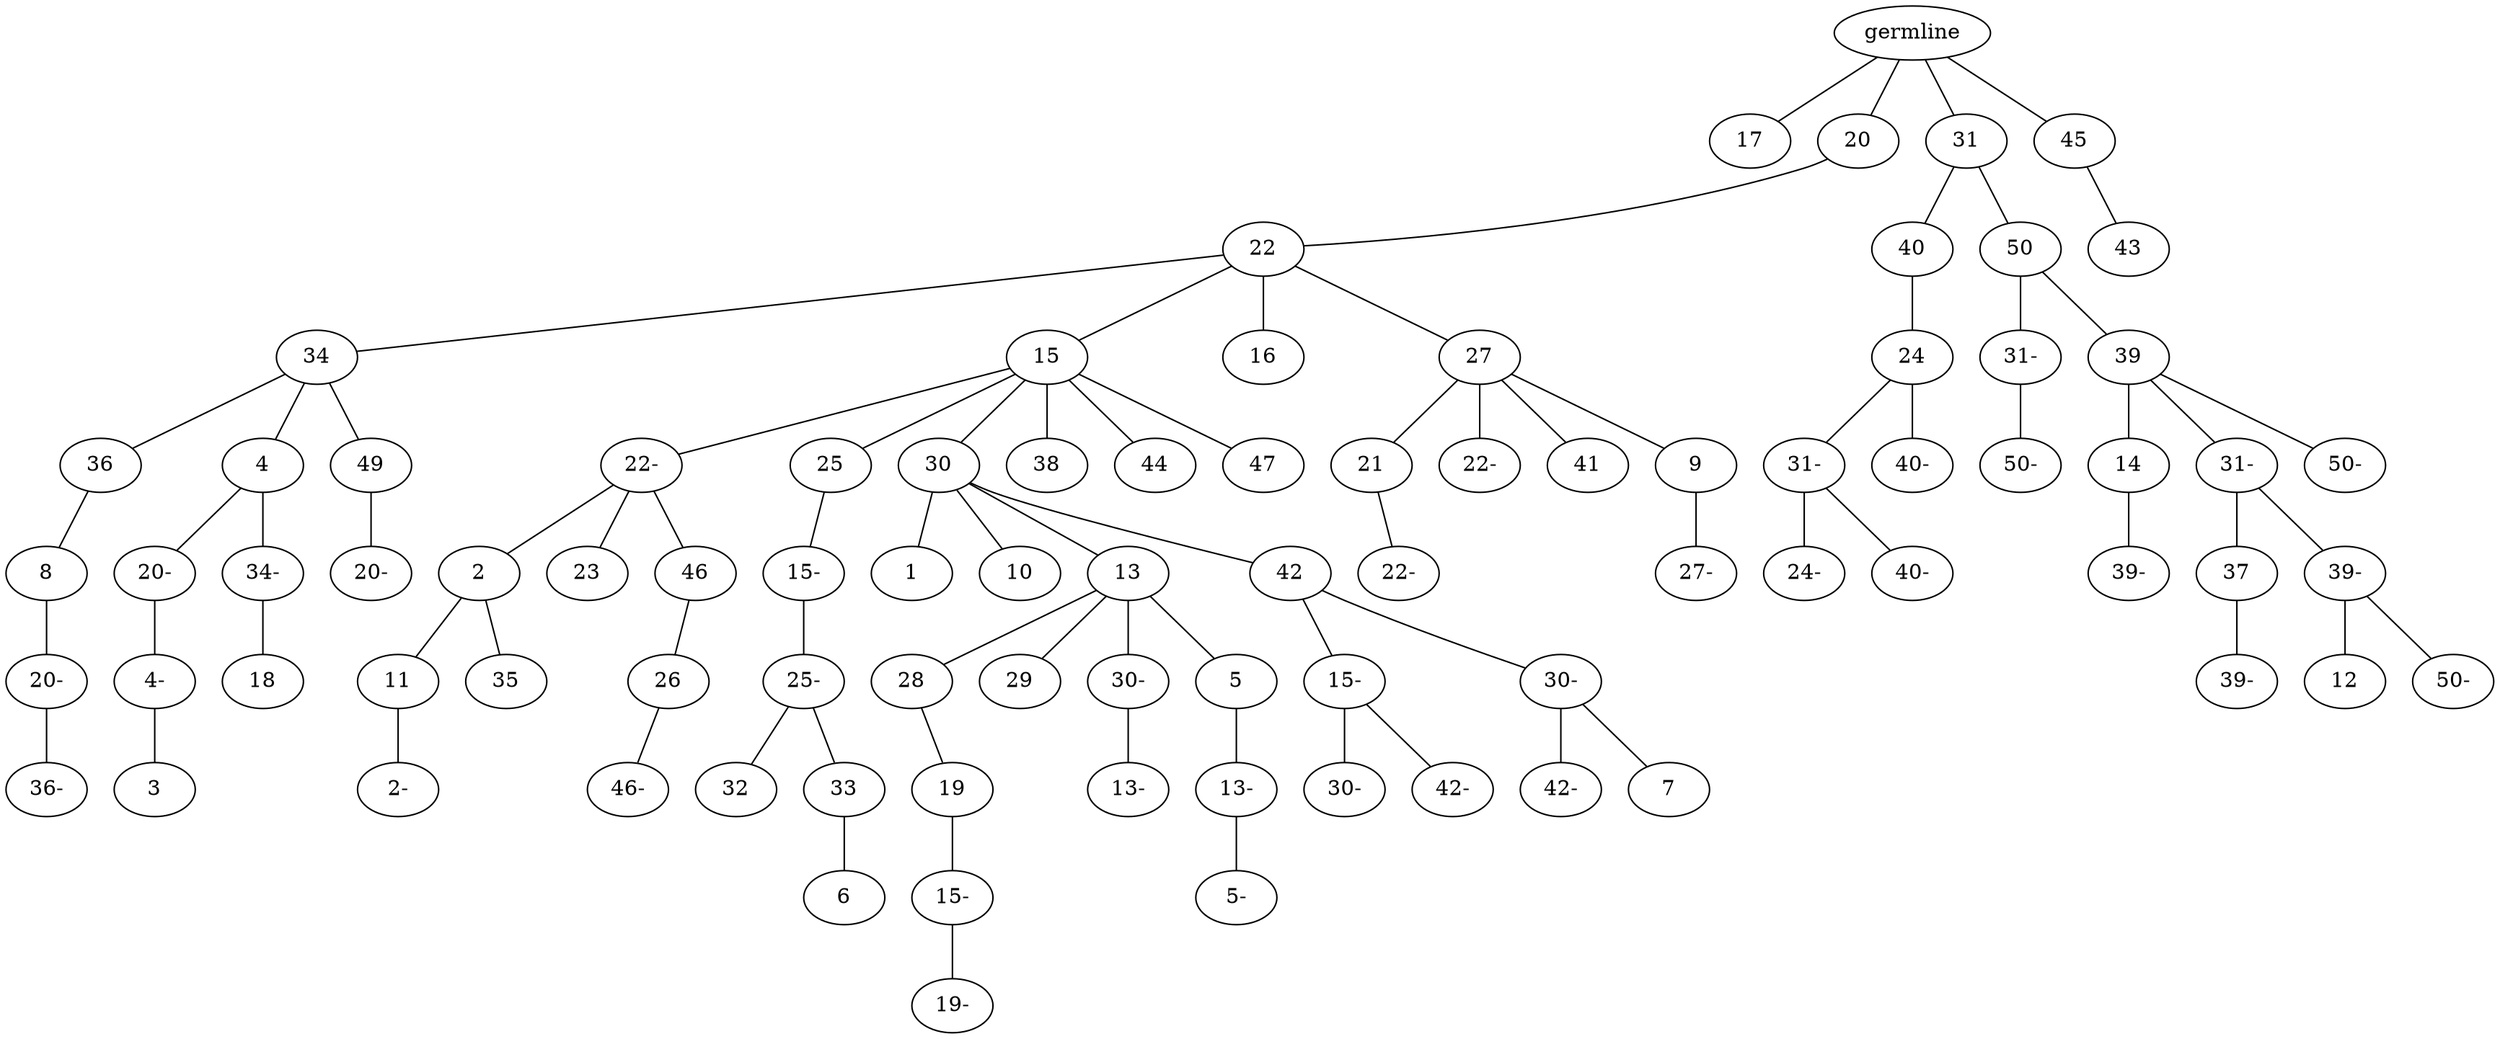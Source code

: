 graph tree {
    "140569166205904" [label="germline"];
    "140569165397920" [label="17"];
    "140569165396288" [label="20"];
    "140569165460960" [label="22"];
    "140569165461776" [label="34"];
    "140569165462016" [label="36"];
    "140569165463024" [label="8"];
    "140569165463360" [label="20-"];
    "140569165484384" [label="36-"];
    "140569165461680" [label="4"];
    "140569165462160" [label="20-"];
    "140569165462592" [label="4-"];
    "140569165462880" [label="3"];
    "140569165461824" [label="34-"];
    "140569165463408" [label="18"];
    "140569165461632" [label="49"];
    "140569165463120" [label="20-"];
    "140569165462256" [label="15"];
    "140569165463168" [label="22-"];
    "140569165463072" [label="2"];
    "140569165484336" [label="11"];
    "140569165484576" [label="2-"];
    "140569165484912" [label="35"];
    "140569165463312" [label="23"];
    "140569165485536" [label="46"];
    "140569165484960" [label="26"];
    "140569165484624" [label="46-"];
    "140569165462928" [label="25"];
    "140569165485488" [label="15-"];
    "140569165484864" [label="25-"];
    "140569165484816" [label="32"];
    "140569165485440" [label="33"];
    "140569165486016" [label="6"];
    "140569165462544" [label="30"];
    "140569165485968" [label="1"];
    "140569165484768" [label="10"];
    "140569165486160" [label="13"];
    "140569165485248" [label="28"];
    "140569165485728" [label="19"];
    "140569165486592" [label="15-"];
    "140569165487072" [label="19-"];
    "140569165486256" [label="29"];
    "140569165486112" [label="30-"];
    "140569165486544" [label="13-"];
    "140569165485584" [label="5"];
    "140569165487312" [label="13-"];
    "140569165487888" [label="5-"];
    "140569165485920" [label="42"];
    "140569165487744" [label="15-"];
    "140569165486880" [label="30-"];
    "140569165488080" [label="42-"];
    "140569165487648" [label="30-"];
    "140569165487216" [label="42-"];
    "140569165486304" [label="7"];
    "140569165462976" [label="38"];
    "140569165486688" [label="44"];
    "140569165486736" [label="47"];
    "140569165462352" [label="16"];
    "140569165463504" [label="27"];
    "140569165485200" [label="21"];
    "140569165517248" [label="22-"];
    "140569165487840" [label="22-"];
    "140569165488032" [label="41"];
    "140569165486928" [label="9"];
    "140569165517344" [label="27-"];
    "140569165415760" [label="31"];
    "140569165461488" [label="40"];
    "140569165460864" [label="24"];
    "140569165516960" [label="31-"];
    "140569165517632" [label="24-"];
    "140569165517536" [label="40-"];
    "140569165517872" [label="40-"];
    "140569165461584" [label="50"];
    "140569165518832" [label="31-"];
    "140569165518016" [label="50-"];
    "140569165517776" [label="39"];
    "140569165517440" [label="14"];
    "140569165518160" [label="39-"];
    "140569165517680" [label="31-"];
    "140569165518400" [label="37"];
    "140569165518352" [label="39-"];
    "140569165518784" [label="39-"];
    "140569165518928" [label="12"];
    "140569165519264" [label="50-"];
    "140569165518112" [label="50-"];
    "140569165416336" [label="45"];
    "140569165518688" [label="43"];
    "140569166205904" -- "140569165397920";
    "140569166205904" -- "140569165396288";
    "140569166205904" -- "140569165415760";
    "140569166205904" -- "140569165416336";
    "140569165396288" -- "140569165460960";
    "140569165460960" -- "140569165461776";
    "140569165460960" -- "140569165462256";
    "140569165460960" -- "140569165462352";
    "140569165460960" -- "140569165463504";
    "140569165461776" -- "140569165462016";
    "140569165461776" -- "140569165461680";
    "140569165461776" -- "140569165461632";
    "140569165462016" -- "140569165463024";
    "140569165463024" -- "140569165463360";
    "140569165463360" -- "140569165484384";
    "140569165461680" -- "140569165462160";
    "140569165461680" -- "140569165461824";
    "140569165462160" -- "140569165462592";
    "140569165462592" -- "140569165462880";
    "140569165461824" -- "140569165463408";
    "140569165461632" -- "140569165463120";
    "140569165462256" -- "140569165463168";
    "140569165462256" -- "140569165462928";
    "140569165462256" -- "140569165462544";
    "140569165462256" -- "140569165462976";
    "140569165462256" -- "140569165486688";
    "140569165462256" -- "140569165486736";
    "140569165463168" -- "140569165463072";
    "140569165463168" -- "140569165463312";
    "140569165463168" -- "140569165485536";
    "140569165463072" -- "140569165484336";
    "140569165463072" -- "140569165484912";
    "140569165484336" -- "140569165484576";
    "140569165485536" -- "140569165484960";
    "140569165484960" -- "140569165484624";
    "140569165462928" -- "140569165485488";
    "140569165485488" -- "140569165484864";
    "140569165484864" -- "140569165484816";
    "140569165484864" -- "140569165485440";
    "140569165485440" -- "140569165486016";
    "140569165462544" -- "140569165485968";
    "140569165462544" -- "140569165484768";
    "140569165462544" -- "140569165486160";
    "140569165462544" -- "140569165485920";
    "140569165486160" -- "140569165485248";
    "140569165486160" -- "140569165486256";
    "140569165486160" -- "140569165486112";
    "140569165486160" -- "140569165485584";
    "140569165485248" -- "140569165485728";
    "140569165485728" -- "140569165486592";
    "140569165486592" -- "140569165487072";
    "140569165486112" -- "140569165486544";
    "140569165485584" -- "140569165487312";
    "140569165487312" -- "140569165487888";
    "140569165485920" -- "140569165487744";
    "140569165485920" -- "140569165487648";
    "140569165487744" -- "140569165486880";
    "140569165487744" -- "140569165488080";
    "140569165487648" -- "140569165487216";
    "140569165487648" -- "140569165486304";
    "140569165463504" -- "140569165485200";
    "140569165463504" -- "140569165487840";
    "140569165463504" -- "140569165488032";
    "140569165463504" -- "140569165486928";
    "140569165485200" -- "140569165517248";
    "140569165486928" -- "140569165517344";
    "140569165415760" -- "140569165461488";
    "140569165415760" -- "140569165461584";
    "140569165461488" -- "140569165460864";
    "140569165460864" -- "140569165516960";
    "140569165460864" -- "140569165517872";
    "140569165516960" -- "140569165517632";
    "140569165516960" -- "140569165517536";
    "140569165461584" -- "140569165518832";
    "140569165461584" -- "140569165517776";
    "140569165518832" -- "140569165518016";
    "140569165517776" -- "140569165517440";
    "140569165517776" -- "140569165517680";
    "140569165517776" -- "140569165518112";
    "140569165517440" -- "140569165518160";
    "140569165517680" -- "140569165518400";
    "140569165517680" -- "140569165518784";
    "140569165518400" -- "140569165518352";
    "140569165518784" -- "140569165518928";
    "140569165518784" -- "140569165519264";
    "140569165416336" -- "140569165518688";
}
